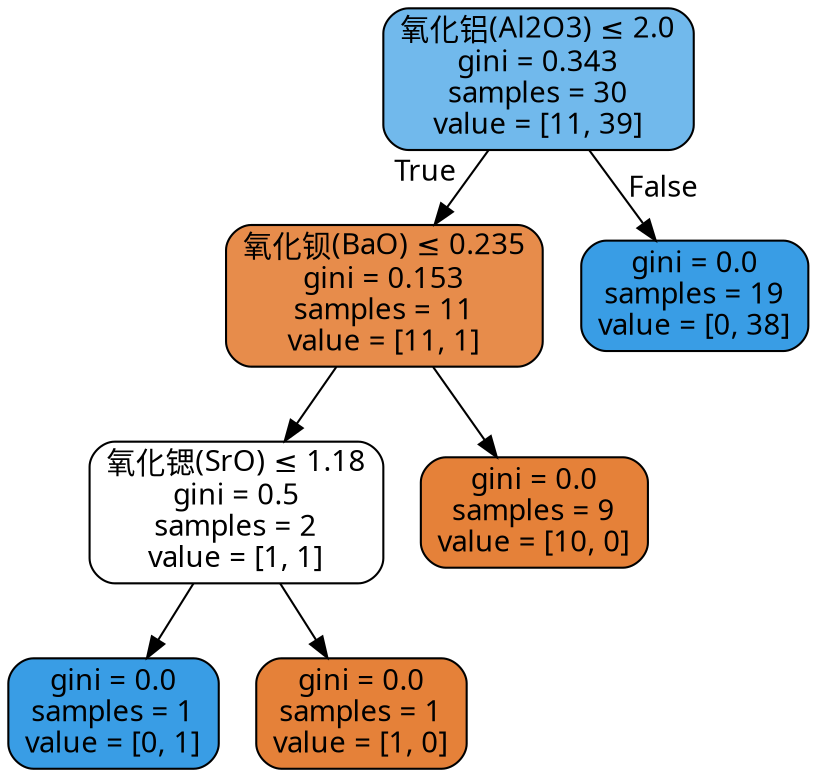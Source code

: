 digraph Tree {
node [shape=box, style="filled, rounded", color="black", fontname="DengXian"] ;
edge [fontname="DengXian"] ;
0 [label=<氧化铝(Al2O3) &le; 2.0<br/>gini = 0.343<br/>samples = 30<br/>value = [11, 39]>, fillcolor="#71b9ec"] ;
1 [label=<氧化钡(BaO) &le; 0.235<br/>gini = 0.153<br/>samples = 11<br/>value = [11, 1]>, fillcolor="#e78c4b"] ;
0 -> 1 [labeldistance=2.5, labelangle=45, headlabel="True"] ;
2 [label=<氧化锶(SrO) &le; 1.18<br/>gini = 0.5<br/>samples = 2<br/>value = [1, 1]>, fillcolor="#ffffff"] ;
1 -> 2 ;
3 [label=<gini = 0.0<br/>samples = 1<br/>value = [0, 1]>, fillcolor="#399de5"] ;
2 -> 3 ;
4 [label=<gini = 0.0<br/>samples = 1<br/>value = [1, 0]>, fillcolor="#e58139"] ;
2 -> 4 ;
5 [label=<gini = 0.0<br/>samples = 9<br/>value = [10, 0]>, fillcolor="#e58139"] ;
1 -> 5 ;
6 [label=<gini = 0.0<br/>samples = 19<br/>value = [0, 38]>, fillcolor="#399de5"] ;
0 -> 6 [labeldistance=2.5, labelangle=-45, headlabel="False"] ;
}